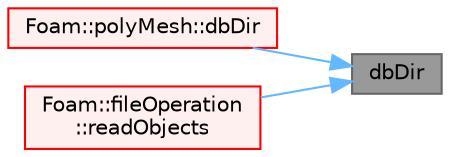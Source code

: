 digraph "dbDir"
{
 // LATEX_PDF_SIZE
  bgcolor="transparent";
  edge [fontname=Helvetica,fontsize=10,labelfontname=Helvetica,labelfontsize=10];
  node [fontname=Helvetica,fontsize=10,shape=box,height=0.2,width=0.4];
  rankdir="RL";
  Node1 [id="Node000001",label="dbDir",height=0.2,width=0.4,color="gray40", fillcolor="grey60", style="filled", fontcolor="black",tooltip=" "];
  Node1 -> Node2 [id="edge1_Node000001_Node000002",dir="back",color="steelblue1",style="solid",tooltip=" "];
  Node2 [id="Node000002",label="Foam::polyMesh::dbDir",height=0.2,width=0.4,color="red", fillcolor="#FFF0F0", style="filled",URL="$classFoam_1_1polyMesh.html#a512ba0ea18ed10e111d17d5349600de7",tooltip=" "];
  Node1 -> Node10 [id="edge2_Node000001_Node000010",dir="back",color="steelblue1",style="solid",tooltip=" "];
  Node10 [id="Node000010",label="Foam::fileOperation\l::readObjects",height=0.2,width=0.4,color="red", fillcolor="#FFF0F0", style="filled",URL="$classFoam_1_1fileOperation.html#a5b3fd7f3c240412e92060a2d3dc691ad",tooltip=" "];
}
